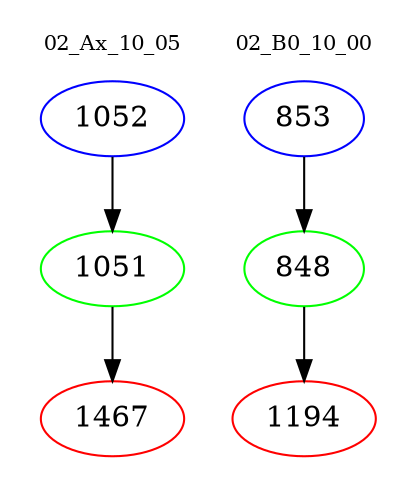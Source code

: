 digraph{
subgraph cluster_0 {
color = white
label = "02_Ax_10_05";
fontsize=10;
T0_1052 [label="1052", color="blue"]
T0_1052 -> T0_1051 [color="black"]
T0_1051 [label="1051", color="green"]
T0_1051 -> T0_1467 [color="black"]
T0_1467 [label="1467", color="red"]
}
subgraph cluster_1 {
color = white
label = "02_B0_10_00";
fontsize=10;
T1_853 [label="853", color="blue"]
T1_853 -> T1_848 [color="black"]
T1_848 [label="848", color="green"]
T1_848 -> T1_1194 [color="black"]
T1_1194 [label="1194", color="red"]
}
}

